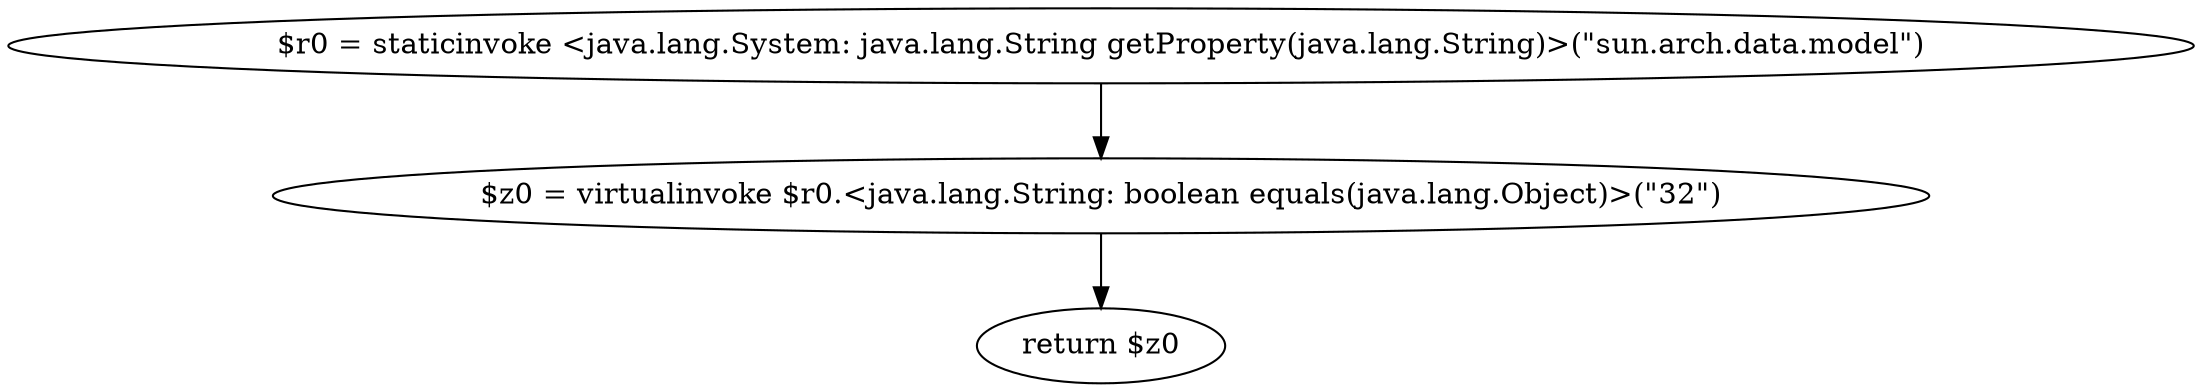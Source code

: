 digraph "unitGraph" {
    "$r0 = staticinvoke <java.lang.System: java.lang.String getProperty(java.lang.String)>(\"sun.arch.data.model\")"
    "$z0 = virtualinvoke $r0.<java.lang.String: boolean equals(java.lang.Object)>(\"32\")"
    "return $z0"
    "$r0 = staticinvoke <java.lang.System: java.lang.String getProperty(java.lang.String)>(\"sun.arch.data.model\")"->"$z0 = virtualinvoke $r0.<java.lang.String: boolean equals(java.lang.Object)>(\"32\")";
    "$z0 = virtualinvoke $r0.<java.lang.String: boolean equals(java.lang.Object)>(\"32\")"->"return $z0";
}
